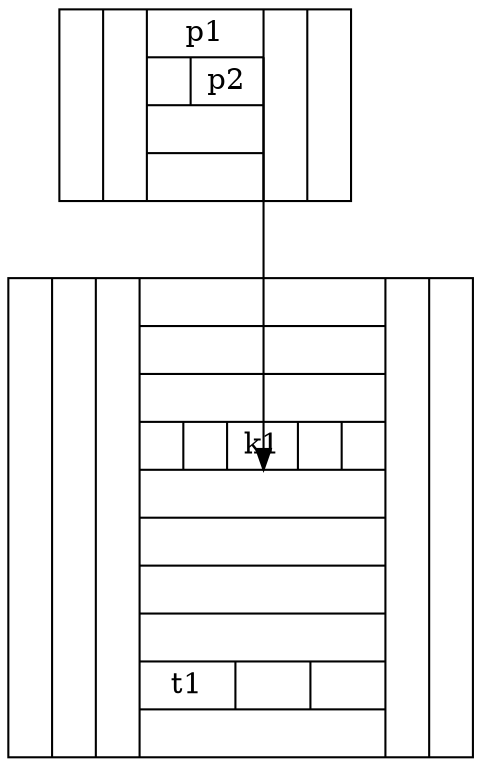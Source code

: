 digraph G {
a[shape=record label="||{<p1>p1|{|<p2>p2}||}||"]

a:p1:se->b:k1:s

b[shape=record label="|||{|||{||<k1>k1||}|||||{<t1>t1||}|}||"]
}
